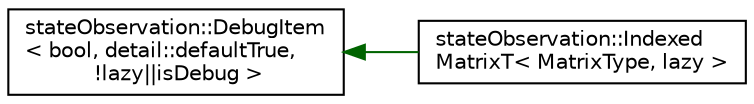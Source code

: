 digraph "Graphical Class Hierarchy"
{
  edge [fontname="Helvetica",fontsize="10",labelfontname="Helvetica",labelfontsize="10"];
  node [fontname="Helvetica",fontsize="10",shape=record];
  rankdir="LR";
  Node0 [label="stateObservation::DebugItem\l\< bool, detail::defaultTrue,\l !lazy\|\|isDebug \>",height=0.2,width=0.4,color="black", fillcolor="white", style="filled",URL="$classstateObservation_1_1DebugItem.html"];
  Node0 -> Node1 [dir="back",color="darkgreen",fontsize="10",style="solid",fontname="Helvetica"];
  Node1 [label="stateObservation::Indexed\lMatrixT\< MatrixType, lazy \>",height=0.2,width=0.4,color="black", fillcolor="white", style="filled",URL="$classstateObservation_1_1IndexedMatrixT.html",tooltip="This class describes a structure composed by a matrix of a given size and a time-index parameter..."];
}
